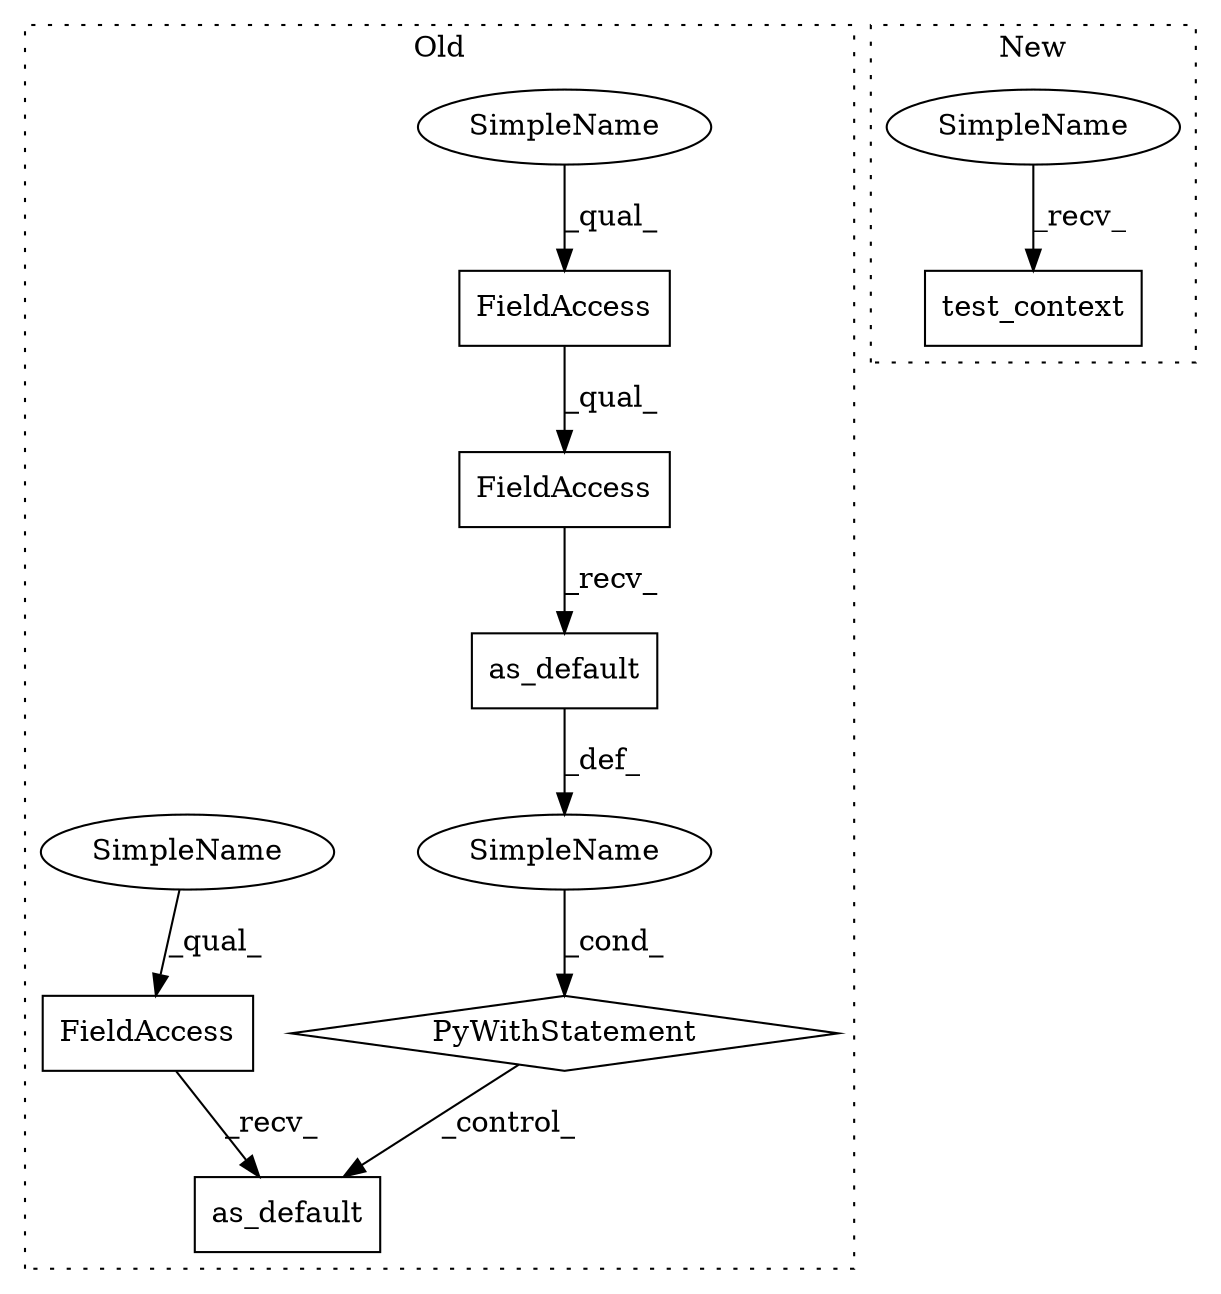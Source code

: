 digraph G {
subgraph cluster0 {
1 [label="PyWithStatement" a="104" s="4811,4852" l="10,2" shape="diamond"];
3 [label="as_default" a="32" s="4885" l="12" shape="box"];
4 [label="FieldAccess" a="22" s="4872" l="12" shape="box"];
5 [label="as_default" a="32" s="4840" l="12" shape="box"];
6 [label="FieldAccess" a="22" s="4821" l="18" shape="box"];
7 [label="FieldAccess" a="22" s="4821" l="12" shape="box"];
8 [label="SimpleName" a="42" s="" l="" shape="ellipse"];
9 [label="SimpleName" a="42" s="4821" l="4" shape="ellipse"];
10 [label="SimpleName" a="42" s="4872" l="4" shape="ellipse"];
label = "Old";
style="dotted";
}
subgraph cluster1 {
2 [label="test_context" a="32" s="4439" l="14" shape="box"];
11 [label="SimpleName" a="42" s="4434" l="4" shape="ellipse"];
label = "New";
style="dotted";
}
1 -> 3 [label="_control_"];
4 -> 3 [label="_recv_"];
5 -> 8 [label="_def_"];
6 -> 5 [label="_recv_"];
7 -> 6 [label="_qual_"];
8 -> 1 [label="_cond_"];
9 -> 7 [label="_qual_"];
10 -> 4 [label="_qual_"];
11 -> 2 [label="_recv_"];
}